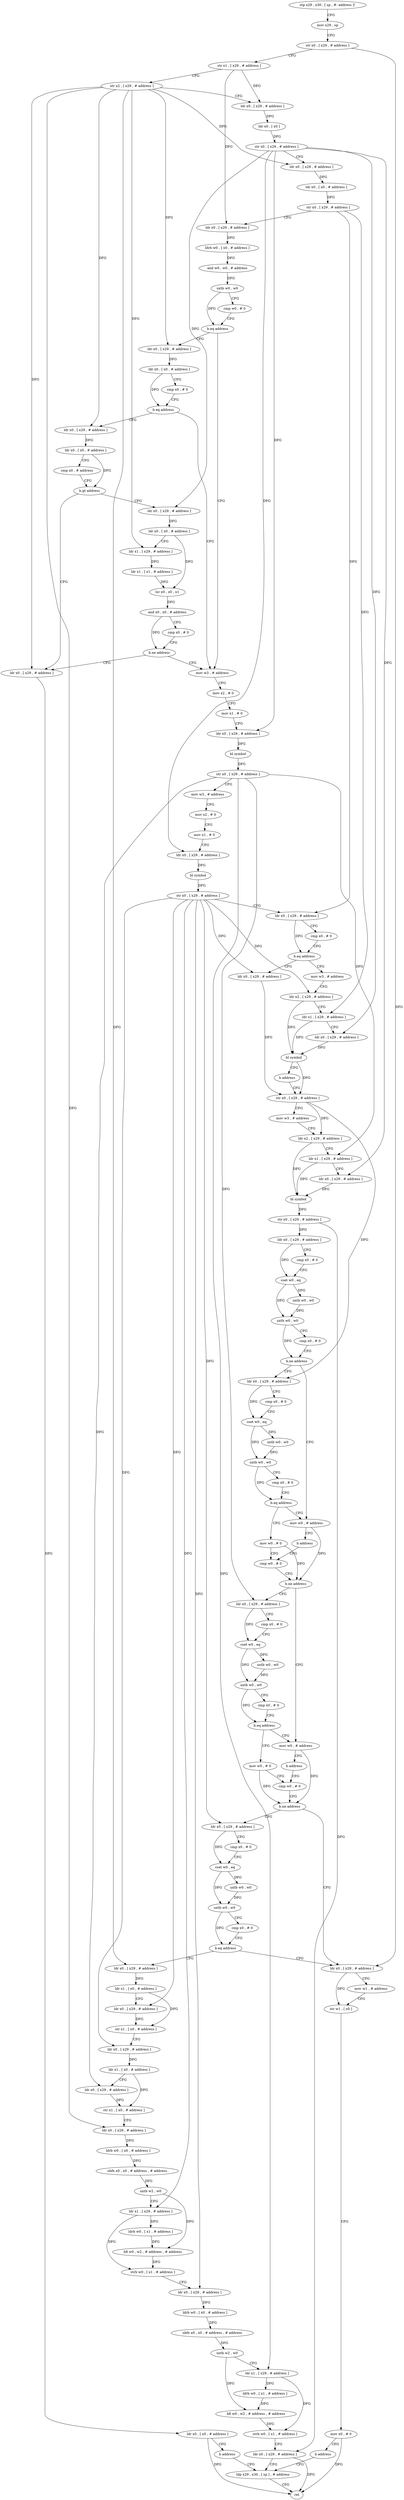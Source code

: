 digraph "func" {
"4413332" [label = "stp x29 , x30 , [ sp , #- address ]!" ]
"4413336" [label = "mov x29 , sp" ]
"4413340" [label = "str x0 , [ x29 , # address ]" ]
"4413344" [label = "str x1 , [ x29 , # address ]" ]
"4413348" [label = "str x2 , [ x29 , # address ]" ]
"4413352" [label = "ldr x0 , [ x29 , # address ]" ]
"4413356" [label = "ldr x0 , [ x0 ]" ]
"4413360" [label = "str x0 , [ x29 , # address ]" ]
"4413364" [label = "ldr x0 , [ x29 , # address ]" ]
"4413368" [label = "ldr x0 , [ x0 , # address ]" ]
"4413372" [label = "str x0 , [ x29 , # address ]" ]
"4413376" [label = "ldr x0 , [ x29 , # address ]" ]
"4413380" [label = "ldrb w0 , [ x0 , # address ]" ]
"4413384" [label = "and w0 , w0 , # address" ]
"4413388" [label = "uxtb w0 , w0" ]
"4413392" [label = "cmp w0 , # 0" ]
"4413396" [label = "b.eq address" ]
"4413476" [label = "mov w3 , # address" ]
"4413400" [label = "ldr x0 , [ x29 , # address ]" ]
"4413480" [label = "mov x2 , # 0" ]
"4413484" [label = "mov x1 , # 0" ]
"4413488" [label = "ldr x0 , [ x29 , # address ]" ]
"4413492" [label = "bl symbol" ]
"4413496" [label = "str x0 , [ x29 , # address ]" ]
"4413500" [label = "mov w3 , # address" ]
"4413504" [label = "mov x2 , # 0" ]
"4413508" [label = "mov x1 , # 0" ]
"4413512" [label = "ldr x0 , [ x29 , # address ]" ]
"4413516" [label = "bl symbol" ]
"4413520" [label = "str x0 , [ x29 , # address ]" ]
"4413524" [label = "ldr x0 , [ x29 , # address ]" ]
"4413528" [label = "cmp x0 , # 0" ]
"4413532" [label = "b.eq address" ]
"4413560" [label = "ldr x0 , [ x29 , # address ]" ]
"4413536" [label = "mov w3 , # address" ]
"4413404" [label = "ldr x0 , [ x0 , # address ]" ]
"4413408" [label = "cmp x0 , # 0" ]
"4413412" [label = "b.eq address" ]
"4413416" [label = "ldr x0 , [ x29 , # address ]" ]
"4413564" [label = "str x0 , [ x29 , # address ]" ]
"4413540" [label = "ldr x2 , [ x29 , # address ]" ]
"4413544" [label = "ldr x1 , [ x29 , # address ]" ]
"4413548" [label = "ldr x0 , [ x29 , # address ]" ]
"4413552" [label = "bl symbol" ]
"4413556" [label = "b address" ]
"4413420" [label = "ldr x0 , [ x0 , # address ]" ]
"4413424" [label = "cmp x0 , # address" ]
"4413428" [label = "b.gt address" ]
"4413464" [label = "ldr x0 , [ x29 , # address ]" ]
"4413432" [label = "ldr x0 , [ x29 , # address ]" ]
"4413648" [label = "mov w0 , # address" ]
"4413652" [label = "b address" ]
"4413660" [label = "cmp w0 , # 0" ]
"4413620" [label = "ldr x0 , [ x29 , # address ]" ]
"4413624" [label = "cmp x0 , # 0" ]
"4413628" [label = "cset w0 , eq" ]
"4413632" [label = "uxtb w0 , w0" ]
"4413636" [label = "uxtb w0 , w0" ]
"4413640" [label = "cmp x0 , # 0" ]
"4413644" [label = "b.eq address" ]
"4413656" [label = "mov w0 , # 0" ]
"4413568" [label = "mov w3 , # address" ]
"4413572" [label = "ldr x2 , [ x29 , # address ]" ]
"4413576" [label = "ldr x1 , [ x29 , # address ]" ]
"4413580" [label = "ldr x0 , [ x29 , # address ]" ]
"4413584" [label = "bl symbol" ]
"4413588" [label = "str x0 , [ x29 , # address ]" ]
"4413592" [label = "ldr x0 , [ x29 , # address ]" ]
"4413596" [label = "cmp x0 , # 0" ]
"4413600" [label = "cset w0 , eq" ]
"4413604" [label = "uxtb w0 , w0" ]
"4413608" [label = "uxtb w0 , w0" ]
"4413612" [label = "cmp x0 , # 0" ]
"4413616" [label = "b.ne address" ]
"4413468" [label = "ldr x0 , [ x0 , # address ]" ]
"4413472" [label = "b address" ]
"4413864" [label = "ldp x29 , x30 , [ sp ] , # address" ]
"4413436" [label = "ldr x0 , [ x0 , # address ]" ]
"4413440" [label = "ldr x1 , [ x29 , # address ]" ]
"4413444" [label = "ldr x1 , [ x1 , # address ]" ]
"4413448" [label = "lsr x0 , x0 , x1" ]
"4413452" [label = "and x0 , x0 , # address" ]
"4413456" [label = "cmp x0 , # 0" ]
"4413460" [label = "b.ne address" ]
"4413664" [label = "b.ne address" ]
"4413696" [label = "mov w0 , # address" ]
"4413668" [label = "ldr x0 , [ x29 , # address ]" ]
"4413868" [label = "ret" ]
"4413700" [label = "b address" ]
"4413708" [label = "cmp w0 , # 0" ]
"4413672" [label = "cmp x0 , # 0" ]
"4413676" [label = "cset w0 , eq" ]
"4413680" [label = "uxtb w0 , w0" ]
"4413684" [label = "uxtb w0 , w0" ]
"4413688" [label = "cmp x0 , # 0" ]
"4413692" [label = "b.eq address" ]
"4413704" [label = "mov w0 , # 0" ]
"4413712" [label = "b.ne address" ]
"4413744" [label = "ldr x0 , [ x29 , # address ]" ]
"4413716" [label = "ldr x0 , [ x29 , # address ]" ]
"4413748" [label = "mov w1 , # address" ]
"4413752" [label = "str w1 , [ x0 ]" ]
"4413756" [label = "mov x0 , # 0" ]
"4413760" [label = "b address" ]
"4413720" [label = "cmp x0 , # 0" ]
"4413724" [label = "cset w0 , eq" ]
"4413728" [label = "uxtb w0 , w0" ]
"4413732" [label = "uxtb w0 , w0" ]
"4413736" [label = "cmp x0 , # 0" ]
"4413740" [label = "b.eq address" ]
"4413764" [label = "ldr x0 , [ x29 , # address ]" ]
"4413768" [label = "ldr x1 , [ x0 , # address ]" ]
"4413772" [label = "ldr x0 , [ x29 , # address ]" ]
"4413776" [label = "str x1 , [ x0 , # address ]" ]
"4413780" [label = "ldr x0 , [ x29 , # address ]" ]
"4413784" [label = "ldr x1 , [ x0 , # address ]" ]
"4413788" [label = "ldr x0 , [ x29 , # address ]" ]
"4413792" [label = "str x1 , [ x0 , # address ]" ]
"4413796" [label = "ldr x0 , [ x29 , # address ]" ]
"4413800" [label = "ldrb w0 , [ x0 , # address ]" ]
"4413804" [label = "ubfx x0 , x0 , # address , # address" ]
"4413808" [label = "uxtb w2 , w0" ]
"4413812" [label = "ldr x1 , [ x29 , # address ]" ]
"4413816" [label = "ldrb w0 , [ x1 , # address ]" ]
"4413820" [label = "bfi w0 , w2 , # address , # address" ]
"4413824" [label = "strb w0 , [ x1 , # address ]" ]
"4413828" [label = "ldr x0 , [ x29 , # address ]" ]
"4413832" [label = "ldrb w0 , [ x0 , # address ]" ]
"4413836" [label = "ubfx x0 , x0 , # address , # address" ]
"4413840" [label = "uxtb w2 , w0" ]
"4413844" [label = "ldr x1 , [ x29 , # address ]" ]
"4413848" [label = "ldrb w0 , [ x1 , # address ]" ]
"4413852" [label = "bfi w0 , w2 , # address , # address" ]
"4413856" [label = "strb w0 , [ x1 , # address ]" ]
"4413860" [label = "ldr x0 , [ x29 , # address ]" ]
"4413332" -> "4413336" [ label = "CFG" ]
"4413336" -> "4413340" [ label = "CFG" ]
"4413340" -> "4413344" [ label = "CFG" ]
"4413340" -> "4413744" [ label = "DFG" ]
"4413344" -> "4413348" [ label = "CFG" ]
"4413344" -> "4413352" [ label = "DFG" ]
"4413344" -> "4413376" [ label = "DFG" ]
"4413348" -> "4413352" [ label = "CFG" ]
"4413348" -> "4413364" [ label = "DFG" ]
"4413348" -> "4413400" [ label = "DFG" ]
"4413348" -> "4413416" [ label = "DFG" ]
"4413348" -> "4413464" [ label = "DFG" ]
"4413348" -> "4413440" [ label = "DFG" ]
"4413348" -> "4413764" [ label = "DFG" ]
"4413348" -> "4413796" [ label = "DFG" ]
"4413352" -> "4413356" [ label = "DFG" ]
"4413356" -> "4413360" [ label = "DFG" ]
"4413360" -> "4413364" [ label = "CFG" ]
"4413360" -> "4413488" [ label = "DFG" ]
"4413360" -> "4413512" [ label = "DFG" ]
"4413360" -> "4413548" [ label = "DFG" ]
"4413360" -> "4413580" [ label = "DFG" ]
"4413360" -> "4413432" [ label = "DFG" ]
"4413364" -> "4413368" [ label = "DFG" ]
"4413368" -> "4413372" [ label = "DFG" ]
"4413372" -> "4413376" [ label = "CFG" ]
"4413372" -> "4413524" [ label = "DFG" ]
"4413372" -> "4413544" [ label = "DFG" ]
"4413376" -> "4413380" [ label = "DFG" ]
"4413380" -> "4413384" [ label = "DFG" ]
"4413384" -> "4413388" [ label = "DFG" ]
"4413388" -> "4413392" [ label = "CFG" ]
"4413388" -> "4413396" [ label = "DFG" ]
"4413392" -> "4413396" [ label = "CFG" ]
"4413396" -> "4413476" [ label = "CFG" ]
"4413396" -> "4413400" [ label = "CFG" ]
"4413476" -> "4413480" [ label = "CFG" ]
"4413400" -> "4413404" [ label = "DFG" ]
"4413480" -> "4413484" [ label = "CFG" ]
"4413484" -> "4413488" [ label = "CFG" ]
"4413488" -> "4413492" [ label = "DFG" ]
"4413492" -> "4413496" [ label = "DFG" ]
"4413496" -> "4413500" [ label = "CFG" ]
"4413496" -> "4413576" [ label = "DFG" ]
"4413496" -> "4413668" [ label = "DFG" ]
"4413496" -> "4413788" [ label = "DFG" ]
"4413496" -> "4413844" [ label = "DFG" ]
"4413500" -> "4413504" [ label = "CFG" ]
"4413504" -> "4413508" [ label = "CFG" ]
"4413508" -> "4413512" [ label = "CFG" ]
"4413512" -> "4413516" [ label = "DFG" ]
"4413516" -> "4413520" [ label = "DFG" ]
"4413520" -> "4413524" [ label = "CFG" ]
"4413520" -> "4413560" [ label = "DFG" ]
"4413520" -> "4413540" [ label = "DFG" ]
"4413520" -> "4413716" [ label = "DFG" ]
"4413520" -> "4413772" [ label = "DFG" ]
"4413520" -> "4413780" [ label = "DFG" ]
"4413520" -> "4413812" [ label = "DFG" ]
"4413520" -> "4413828" [ label = "DFG" ]
"4413524" -> "4413528" [ label = "CFG" ]
"4413524" -> "4413532" [ label = "DFG" ]
"4413528" -> "4413532" [ label = "CFG" ]
"4413532" -> "4413560" [ label = "CFG" ]
"4413532" -> "4413536" [ label = "CFG" ]
"4413560" -> "4413564" [ label = "DFG" ]
"4413536" -> "4413540" [ label = "CFG" ]
"4413404" -> "4413408" [ label = "CFG" ]
"4413404" -> "4413412" [ label = "DFG" ]
"4413408" -> "4413412" [ label = "CFG" ]
"4413412" -> "4413476" [ label = "CFG" ]
"4413412" -> "4413416" [ label = "CFG" ]
"4413416" -> "4413420" [ label = "DFG" ]
"4413564" -> "4413568" [ label = "CFG" ]
"4413564" -> "4413572" [ label = "DFG" ]
"4413564" -> "4413620" [ label = "DFG" ]
"4413540" -> "4413544" [ label = "CFG" ]
"4413540" -> "4413552" [ label = "DFG" ]
"4413544" -> "4413548" [ label = "CFG" ]
"4413544" -> "4413552" [ label = "DFG" ]
"4413548" -> "4413552" [ label = "DFG" ]
"4413552" -> "4413556" [ label = "CFG" ]
"4413552" -> "4413564" [ label = "DFG" ]
"4413556" -> "4413564" [ label = "CFG" ]
"4413420" -> "4413424" [ label = "CFG" ]
"4413420" -> "4413428" [ label = "DFG" ]
"4413424" -> "4413428" [ label = "CFG" ]
"4413428" -> "4413464" [ label = "CFG" ]
"4413428" -> "4413432" [ label = "CFG" ]
"4413464" -> "4413468" [ label = "DFG" ]
"4413432" -> "4413436" [ label = "DFG" ]
"4413648" -> "4413652" [ label = "CFG" ]
"4413648" -> "4413664" [ label = "DFG" ]
"4413652" -> "4413660" [ label = "CFG" ]
"4413660" -> "4413664" [ label = "CFG" ]
"4413620" -> "4413624" [ label = "CFG" ]
"4413620" -> "4413628" [ label = "DFG" ]
"4413624" -> "4413628" [ label = "CFG" ]
"4413628" -> "4413632" [ label = "DFG" ]
"4413628" -> "4413636" [ label = "DFG" ]
"4413632" -> "4413636" [ label = "DFG" ]
"4413636" -> "4413640" [ label = "CFG" ]
"4413636" -> "4413644" [ label = "DFG" ]
"4413640" -> "4413644" [ label = "CFG" ]
"4413644" -> "4413656" [ label = "CFG" ]
"4413644" -> "4413648" [ label = "CFG" ]
"4413656" -> "4413660" [ label = "CFG" ]
"4413656" -> "4413664" [ label = "DFG" ]
"4413568" -> "4413572" [ label = "CFG" ]
"4413572" -> "4413576" [ label = "CFG" ]
"4413572" -> "4413584" [ label = "DFG" ]
"4413576" -> "4413580" [ label = "CFG" ]
"4413576" -> "4413584" [ label = "DFG" ]
"4413580" -> "4413584" [ label = "DFG" ]
"4413584" -> "4413588" [ label = "DFG" ]
"4413588" -> "4413592" [ label = "DFG" ]
"4413588" -> "4413860" [ label = "DFG" ]
"4413592" -> "4413596" [ label = "CFG" ]
"4413592" -> "4413600" [ label = "DFG" ]
"4413596" -> "4413600" [ label = "CFG" ]
"4413600" -> "4413604" [ label = "DFG" ]
"4413600" -> "4413608" [ label = "DFG" ]
"4413604" -> "4413608" [ label = "DFG" ]
"4413608" -> "4413612" [ label = "CFG" ]
"4413608" -> "4413616" [ label = "DFG" ]
"4413612" -> "4413616" [ label = "CFG" ]
"4413616" -> "4413648" [ label = "CFG" ]
"4413616" -> "4413620" [ label = "CFG" ]
"4413468" -> "4413472" [ label = "CFG" ]
"4413468" -> "4413868" [ label = "DFG" ]
"4413472" -> "4413864" [ label = "CFG" ]
"4413864" -> "4413868" [ label = "CFG" ]
"4413436" -> "4413440" [ label = "CFG" ]
"4413436" -> "4413448" [ label = "DFG" ]
"4413440" -> "4413444" [ label = "DFG" ]
"4413444" -> "4413448" [ label = "DFG" ]
"4413448" -> "4413452" [ label = "DFG" ]
"4413452" -> "4413456" [ label = "CFG" ]
"4413452" -> "4413460" [ label = "DFG" ]
"4413456" -> "4413460" [ label = "CFG" ]
"4413460" -> "4413476" [ label = "CFG" ]
"4413460" -> "4413464" [ label = "CFG" ]
"4413664" -> "4413696" [ label = "CFG" ]
"4413664" -> "4413668" [ label = "CFG" ]
"4413696" -> "4413700" [ label = "CFG" ]
"4413696" -> "4413712" [ label = "DFG" ]
"4413668" -> "4413672" [ label = "CFG" ]
"4413668" -> "4413676" [ label = "DFG" ]
"4413700" -> "4413708" [ label = "CFG" ]
"4413708" -> "4413712" [ label = "CFG" ]
"4413672" -> "4413676" [ label = "CFG" ]
"4413676" -> "4413680" [ label = "DFG" ]
"4413676" -> "4413684" [ label = "DFG" ]
"4413680" -> "4413684" [ label = "DFG" ]
"4413684" -> "4413688" [ label = "CFG" ]
"4413684" -> "4413692" [ label = "DFG" ]
"4413688" -> "4413692" [ label = "CFG" ]
"4413692" -> "4413704" [ label = "CFG" ]
"4413692" -> "4413696" [ label = "CFG" ]
"4413704" -> "4413708" [ label = "CFG" ]
"4413704" -> "4413712" [ label = "DFG" ]
"4413712" -> "4413744" [ label = "CFG" ]
"4413712" -> "4413716" [ label = "CFG" ]
"4413744" -> "4413748" [ label = "CFG" ]
"4413744" -> "4413752" [ label = "DFG" ]
"4413716" -> "4413720" [ label = "CFG" ]
"4413716" -> "4413724" [ label = "DFG" ]
"4413748" -> "4413752" [ label = "CFG" ]
"4413752" -> "4413756" [ label = "CFG" ]
"4413756" -> "4413760" [ label = "CFG" ]
"4413756" -> "4413868" [ label = "DFG" ]
"4413760" -> "4413864" [ label = "CFG" ]
"4413720" -> "4413724" [ label = "CFG" ]
"4413724" -> "4413728" [ label = "DFG" ]
"4413724" -> "4413732" [ label = "DFG" ]
"4413728" -> "4413732" [ label = "DFG" ]
"4413732" -> "4413736" [ label = "CFG" ]
"4413732" -> "4413740" [ label = "DFG" ]
"4413736" -> "4413740" [ label = "CFG" ]
"4413740" -> "4413764" [ label = "CFG" ]
"4413740" -> "4413744" [ label = "CFG" ]
"4413764" -> "4413768" [ label = "DFG" ]
"4413768" -> "4413772" [ label = "CFG" ]
"4413768" -> "4413776" [ label = "DFG" ]
"4413772" -> "4413776" [ label = "DFG" ]
"4413776" -> "4413780" [ label = "CFG" ]
"4413780" -> "4413784" [ label = "DFG" ]
"4413784" -> "4413788" [ label = "CFG" ]
"4413784" -> "4413792" [ label = "DFG" ]
"4413788" -> "4413792" [ label = "DFG" ]
"4413792" -> "4413796" [ label = "CFG" ]
"4413796" -> "4413800" [ label = "DFG" ]
"4413800" -> "4413804" [ label = "DFG" ]
"4413804" -> "4413808" [ label = "DFG" ]
"4413808" -> "4413812" [ label = "CFG" ]
"4413808" -> "4413820" [ label = "DFG" ]
"4413812" -> "4413816" [ label = "DFG" ]
"4413812" -> "4413824" [ label = "DFG" ]
"4413816" -> "4413820" [ label = "DFG" ]
"4413820" -> "4413824" [ label = "DFG" ]
"4413824" -> "4413828" [ label = "CFG" ]
"4413828" -> "4413832" [ label = "DFG" ]
"4413832" -> "4413836" [ label = "DFG" ]
"4413836" -> "4413840" [ label = "DFG" ]
"4413840" -> "4413844" [ label = "CFG" ]
"4413840" -> "4413852" [ label = "DFG" ]
"4413844" -> "4413848" [ label = "DFG" ]
"4413844" -> "4413856" [ label = "DFG" ]
"4413848" -> "4413852" [ label = "DFG" ]
"4413852" -> "4413856" [ label = "DFG" ]
"4413856" -> "4413860" [ label = "CFG" ]
"4413860" -> "4413864" [ label = "CFG" ]
"4413860" -> "4413868" [ label = "DFG" ]
}
